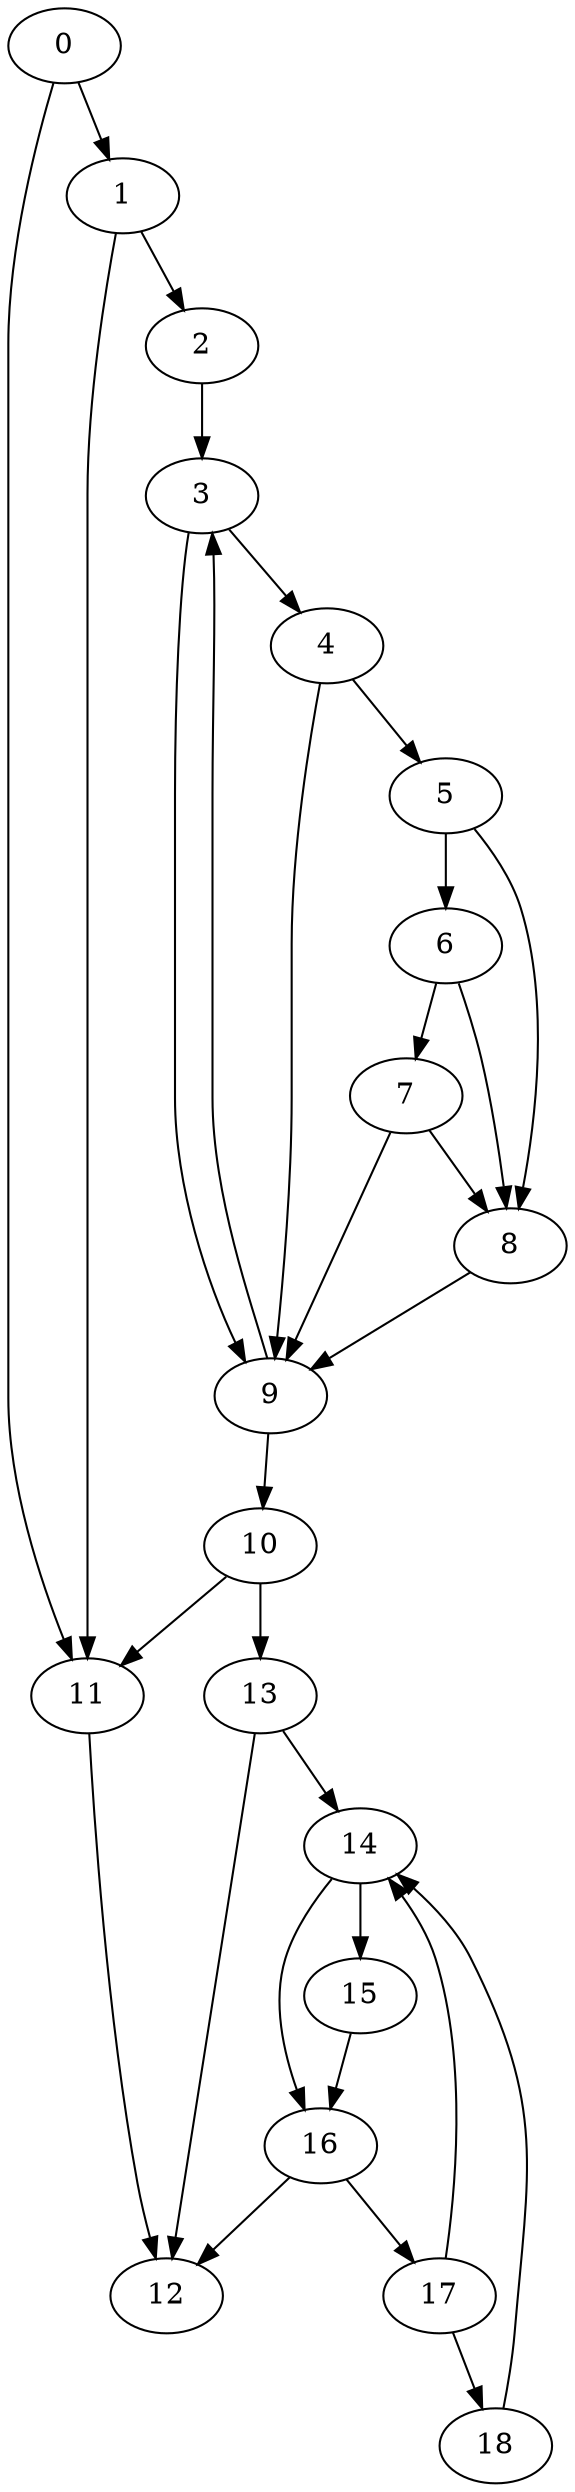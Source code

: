 digraph {
	0
	1
	2
	3
	4
	5
	6
	7
	8
	9
	10
	11
	12
	13
	14
	15
	16
	17
	18
	6 -> 7
	14 -> 16
	15 -> 16
	17 -> 18
	4 -> 5
	0 -> 1
	1 -> 2
	2 -> 3
	9 -> 3
	4 -> 9
	7 -> 9
	8 -> 9
	3 -> 9
	9 -> 10
	14 -> 15
	0 -> 11
	1 -> 11
	10 -> 11
	10 -> 13
	13 -> 14
	17 -> 14
	18 -> 14
	16 -> 17
	3 -> 4
	5 -> 8
	6 -> 8
	7 -> 8
	11 -> 12
	13 -> 12
	16 -> 12
	5 -> 6
}
